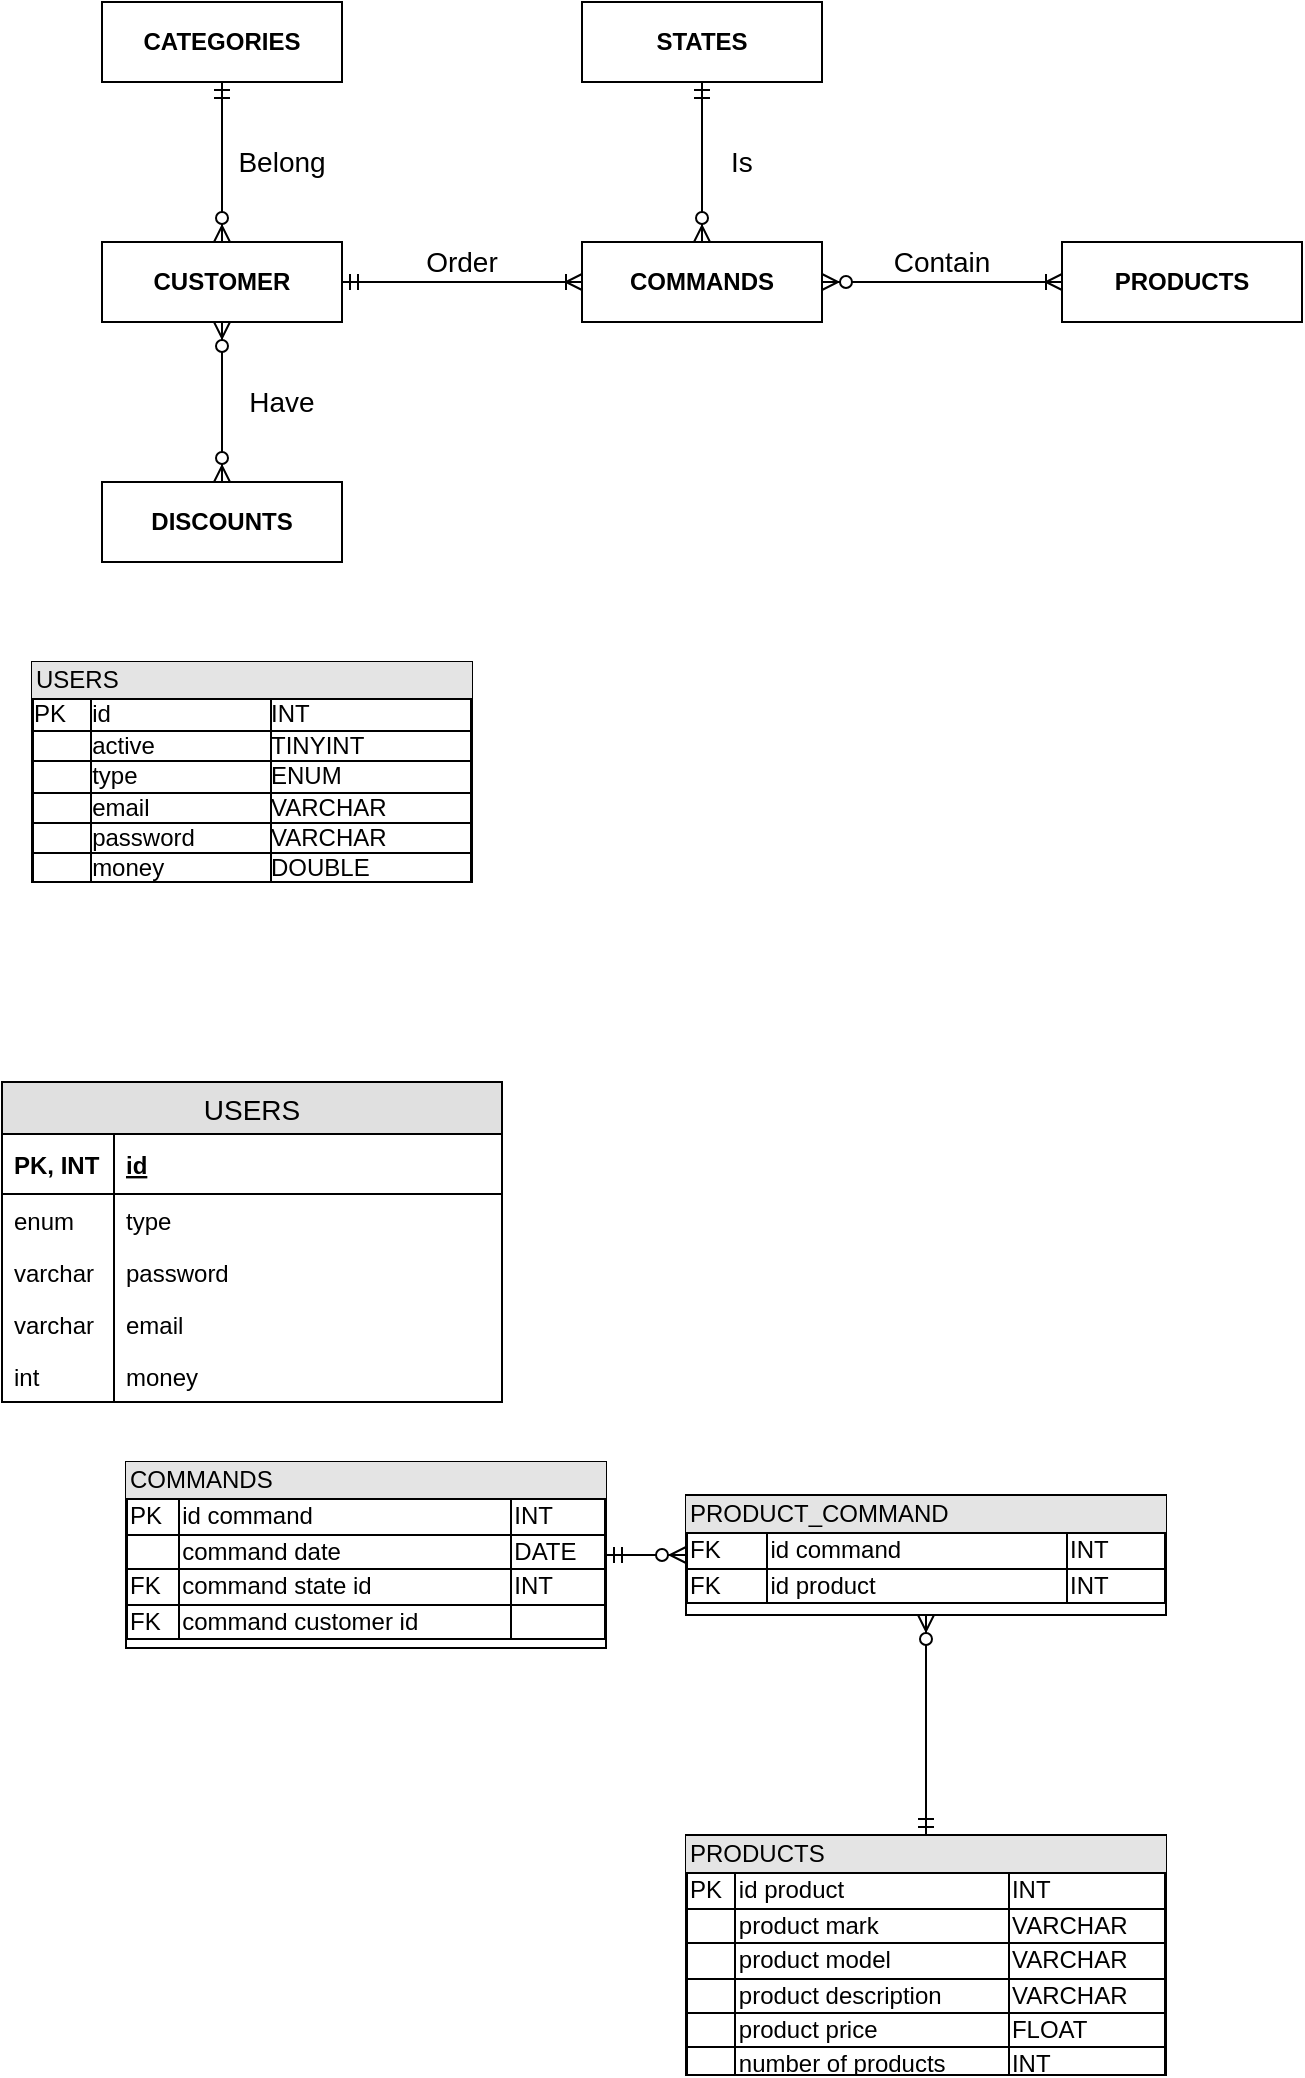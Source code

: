 <mxfile version="12.4.2" type="device" pages="1"><diagram id="ID-jtxy3udIeOUy5Kgvd" name="Page-1"><mxGraphModel dx="784" dy="707" grid="1" gridSize="10" guides="1" tooltips="1" connect="1" arrows="1" fold="1" page="1" pageScale="1" pageWidth="827" pageHeight="1169" math="0" shadow="0"><root><mxCell id="0"/><mxCell id="1" parent="0"/><mxCell id="_JXJdZtrUxrEqzZD8s13-9" value="USERS" style="swimlane;fontStyle=0;childLayout=stackLayout;horizontal=1;startSize=26;fillColor=#e0e0e0;horizontalStack=0;resizeParent=1;resizeParentMax=0;resizeLast=0;collapsible=1;marginBottom=0;swimlaneFillColor=#ffffff;align=center;fontSize=14;" parent="1" vertex="1"><mxGeometry x="90" y="600" width="250" height="160" as="geometry"/></mxCell><mxCell id="_JXJdZtrUxrEqzZD8s13-12" value="id" style="shape=partialRectangle;top=0;left=0;right=0;bottom=1;align=left;verticalAlign=middle;fillColor=none;spacingLeft=60;spacingRight=4;overflow=hidden;rotatable=0;points=[[0,0.5],[1,0.5]];portConstraint=eastwest;dropTarget=0;fontStyle=5;fontSize=12;" parent="_JXJdZtrUxrEqzZD8s13-9" vertex="1"><mxGeometry y="26" width="250" height="30" as="geometry"/></mxCell><mxCell id="_JXJdZtrUxrEqzZD8s13-13" value="PK, INT" style="shape=partialRectangle;fontStyle=1;top=0;left=0;bottom=0;fillColor=none;align=left;verticalAlign=middle;spacingLeft=4;spacingRight=4;overflow=hidden;rotatable=0;points=[];portConstraint=eastwest;part=1;fontSize=12;" parent="_JXJdZtrUxrEqzZD8s13-12" vertex="1" connectable="0"><mxGeometry width="56" height="30" as="geometry"/></mxCell><mxCell id="_JXJdZtrUxrEqzZD8s13-14" value="type" style="shape=partialRectangle;top=0;left=0;right=0;bottom=0;align=left;verticalAlign=top;fillColor=none;spacingLeft=60;spacingRight=4;overflow=hidden;rotatable=0;points=[[0,0.5],[1,0.5]];portConstraint=eastwest;dropTarget=0;fontSize=12;" parent="_JXJdZtrUxrEqzZD8s13-9" vertex="1"><mxGeometry y="56" width="250" height="26" as="geometry"/></mxCell><mxCell id="_JXJdZtrUxrEqzZD8s13-15" value="enum" style="shape=partialRectangle;top=0;left=0;bottom=0;fillColor=none;align=left;verticalAlign=top;spacingLeft=4;spacingRight=4;overflow=hidden;rotatable=0;points=[];portConstraint=eastwest;part=1;fontSize=12;" parent="_JXJdZtrUxrEqzZD8s13-14" vertex="1" connectable="0"><mxGeometry width="56" height="26" as="geometry"/></mxCell><mxCell id="_JXJdZtrUxrEqzZD8s13-43" value="password" style="shape=partialRectangle;top=0;left=0;right=0;bottom=0;align=left;verticalAlign=top;fillColor=none;spacingLeft=60;spacingRight=4;overflow=hidden;rotatable=0;points=[[0,0.5],[1,0.5]];portConstraint=eastwest;dropTarget=0;fontSize=12;" parent="_JXJdZtrUxrEqzZD8s13-9" vertex="1"><mxGeometry y="82" width="250" height="26" as="geometry"/></mxCell><mxCell id="_JXJdZtrUxrEqzZD8s13-44" value="varchar" style="shape=partialRectangle;top=0;left=0;bottom=0;fillColor=none;align=left;verticalAlign=top;spacingLeft=4;spacingRight=4;overflow=hidden;rotatable=0;points=[];portConstraint=eastwest;part=1;fontSize=12;" parent="_JXJdZtrUxrEqzZD8s13-43" vertex="1" connectable="0"><mxGeometry width="56" height="26" as="geometry"/></mxCell><mxCell id="_JXJdZtrUxrEqzZD8s13-45" value="email" style="shape=partialRectangle;top=0;left=0;right=0;bottom=0;align=left;verticalAlign=top;fillColor=none;spacingLeft=60;spacingRight=4;overflow=hidden;rotatable=0;points=[[0,0.5],[1,0.5]];portConstraint=eastwest;dropTarget=0;fontSize=12;" parent="_JXJdZtrUxrEqzZD8s13-9" vertex="1"><mxGeometry y="108" width="250" height="26" as="geometry"/></mxCell><mxCell id="_JXJdZtrUxrEqzZD8s13-46" value="varchar" style="shape=partialRectangle;top=0;left=0;bottom=0;fillColor=none;align=left;verticalAlign=top;spacingLeft=4;spacingRight=4;overflow=hidden;rotatable=0;points=[];portConstraint=eastwest;part=1;fontSize=12;" parent="_JXJdZtrUxrEqzZD8s13-45" vertex="1" connectable="0"><mxGeometry width="56" height="26" as="geometry"/></mxCell><mxCell id="_JXJdZtrUxrEqzZD8s13-47" value="money" style="shape=partialRectangle;top=0;left=0;right=0;bottom=0;align=left;verticalAlign=top;fillColor=none;spacingLeft=60;spacingRight=4;overflow=hidden;rotatable=0;points=[[0,0.5],[1,0.5]];portConstraint=eastwest;dropTarget=0;fontSize=12;" parent="_JXJdZtrUxrEqzZD8s13-9" vertex="1"><mxGeometry y="134" width="250" height="26" as="geometry"/></mxCell><mxCell id="_JXJdZtrUxrEqzZD8s13-48" value="int" style="shape=partialRectangle;top=0;left=0;bottom=0;fillColor=none;align=left;verticalAlign=top;spacingLeft=4;spacingRight=4;overflow=hidden;rotatable=0;points=[];portConstraint=eastwest;part=1;fontSize=12;" parent="_JXJdZtrUxrEqzZD8s13-47" vertex="1" connectable="0"><mxGeometry width="56" height="26" as="geometry"/></mxCell><mxCell id="a1BXvCwBfkuIup8PdiCX-1" value="&lt;font color=&quot;#000000&quot;&gt;CUSTOMER&lt;/font&gt;" style="rounded=0;whiteSpace=wrap;html=1;fillColor=#ffffff;fontStyle=1;strokeColor=#000000;" vertex="1" parent="1"><mxGeometry x="140" y="180" width="120" height="40" as="geometry"/></mxCell><mxCell id="a1BXvCwBfkuIup8PdiCX-2" style="edgeStyle=none;rounded=0;html=1;entryX=1;entryY=0.5;endArrow=ERmandOne;endFill=0;jettySize=auto;orthogonalLoop=1;startArrow=ERoneToMany;startFill=0;exitX=0;exitY=0.5;" edge="1" parent="1" source="a1BXvCwBfkuIup8PdiCX-5" target="a1BXvCwBfkuIup8PdiCX-1"><mxGeometry relative="1" as="geometry"><mxPoint x="310" y="190" as="sourcePoint"/></mxGeometry></mxCell><mxCell id="a1BXvCwBfkuIup8PdiCX-3" value="&lt;font color=&quot;#000000&quot;&gt;PRODUCTS&lt;/font&gt;" style="rounded=0;whiteSpace=wrap;html=1;fillColor=#ffffff;fontStyle=1;strokeColor=#000000;" vertex="1" parent="1"><mxGeometry x="620" y="180" width="120" height="40" as="geometry"/></mxCell><mxCell id="a1BXvCwBfkuIup8PdiCX-4" style="edgeStyle=orthogonalEdgeStyle;rounded=0;html=1;exitX=1;exitY=0.5;entryX=0;entryY=0.5;jettySize=auto;orthogonalLoop=1;startArrow=ERzeroToMany;startFill=1;endArrow=ERoneToMany;endFill=0;" edge="1" parent="1" source="a1BXvCwBfkuIup8PdiCX-5" target="a1BXvCwBfkuIup8PdiCX-3"><mxGeometry relative="1" as="geometry"/></mxCell><mxCell id="a1BXvCwBfkuIup8PdiCX-5" value="&lt;font color=&quot;#000000&quot;&gt;COMMANDS&lt;/font&gt;" style="rounded=0;whiteSpace=wrap;html=1;fillColor=#ffffff;fontStyle=1;strokeColor=#000000;" vertex="1" parent="1"><mxGeometry x="380" y="180" width="120" height="40" as="geometry"/></mxCell><mxCell id="a1BXvCwBfkuIup8PdiCX-6" style="edgeStyle=orthogonalEdgeStyle;rounded=0;html=1;exitX=0.5;exitY=0;entryX=0.5;entryY=1;startArrow=ERzeroToMany;startFill=1;endArrow=ERzeroToMany;endFill=1;jettySize=auto;orthogonalLoop=1;" edge="1" parent="1" source="a1BXvCwBfkuIup8PdiCX-7" target="a1BXvCwBfkuIup8PdiCX-1"><mxGeometry relative="1" as="geometry"/></mxCell><mxCell id="a1BXvCwBfkuIup8PdiCX-7" value="&lt;font color=&quot;#000000&quot;&gt;DISCOUNTS&lt;/font&gt;" style="rounded=0;whiteSpace=wrap;html=1;fillColor=#ffffff;fontStyle=1;strokeColor=#000000;" vertex="1" parent="1"><mxGeometry x="140" y="300" width="120" height="40" as="geometry"/></mxCell><mxCell id="a1BXvCwBfkuIup8PdiCX-8" style="edgeStyle=orthogonalEdgeStyle;rounded=0;html=1;exitX=0.5;exitY=1;entryX=0.5;entryY=0;startArrow=ERmandOne;startFill=0;endArrow=ERzeroToMany;endFill=1;jettySize=auto;orthogonalLoop=1;" edge="1" parent="1" source="a1BXvCwBfkuIup8PdiCX-9" target="a1BXvCwBfkuIup8PdiCX-1"><mxGeometry relative="1" as="geometry"/></mxCell><mxCell id="a1BXvCwBfkuIup8PdiCX-9" value="&lt;font color=&quot;#000000&quot;&gt;CATEGORIES&lt;/font&gt;" style="rounded=0;whiteSpace=wrap;html=1;fillColor=#ffffff;fontStyle=1;strokeColor=#000000;" vertex="1" parent="1"><mxGeometry x="140" y="60" width="120" height="40" as="geometry"/></mxCell><mxCell id="a1BXvCwBfkuIup8PdiCX-10" style="edgeStyle=orthogonalEdgeStyle;rounded=0;html=1;exitX=0.5;exitY=1;entryX=0.5;entryY=0;startArrow=ERmandOne;startFill=0;endArrow=ERzeroToMany;endFill=1;jettySize=auto;orthogonalLoop=1;" edge="1" parent="1" source="a1BXvCwBfkuIup8PdiCX-11" target="a1BXvCwBfkuIup8PdiCX-5"><mxGeometry relative="1" as="geometry"/></mxCell><mxCell id="a1BXvCwBfkuIup8PdiCX-11" value="&lt;font color=&quot;#000000&quot;&gt;STATES&lt;/font&gt;" style="rounded=0;whiteSpace=wrap;html=1;fillColor=#ffffff;fontStyle=1;strokeColor=#000000;" vertex="1" parent="1"><mxGeometry x="380" y="60" width="120" height="40" as="geometry"/></mxCell><mxCell id="a1BXvCwBfkuIup8PdiCX-12" value="Contain" style="text;html=1;strokeColor=none;fillColor=none;align=center;verticalAlign=middle;whiteSpace=wrap;rounded=0;fontSize=14;" vertex="1" parent="1"><mxGeometry x="540" y="180" width="40" height="20" as="geometry"/></mxCell><mxCell id="a1BXvCwBfkuIup8PdiCX-13" value="Is" style="text;html=1;strokeColor=none;fillColor=none;align=center;verticalAlign=middle;whiteSpace=wrap;rounded=0;fontSize=14;" vertex="1" parent="1"><mxGeometry x="440" y="130" width="40" height="20" as="geometry"/></mxCell><mxCell id="a1BXvCwBfkuIup8PdiCX-14" value="Belong" style="text;html=1;strokeColor=none;fillColor=none;align=center;verticalAlign=middle;whiteSpace=wrap;rounded=0;fontSize=14;" vertex="1" parent="1"><mxGeometry x="210" y="130" width="40" height="20" as="geometry"/></mxCell><mxCell id="a1BXvCwBfkuIup8PdiCX-15" value="Order" style="text;html=1;strokeColor=none;fillColor=none;align=center;verticalAlign=middle;whiteSpace=wrap;rounded=0;fontSize=14;" vertex="1" parent="1"><mxGeometry x="300" y="180" width="40" height="20" as="geometry"/></mxCell><mxCell id="a1BXvCwBfkuIup8PdiCX-16" value="Have" style="text;html=1;strokeColor=none;fillColor=none;align=center;verticalAlign=middle;whiteSpace=wrap;rounded=0;fontSize=14;" vertex="1" parent="1"><mxGeometry x="210" y="250" width="40" height="20" as="geometry"/></mxCell><mxCell id="a1BXvCwBfkuIup8PdiCX-17" style="edgeStyle=none;rounded=0;html=1;exitX=0.5;exitY=0;entryX=0.5;entryY=1;startArrow=ERmandOne;startFill=0;endArrow=ERzeroToMany;endFill=1;jettySize=auto;orthogonalLoop=1;" edge="1" parent="1" source="a1BXvCwBfkuIup8PdiCX-18" target="a1BXvCwBfkuIup8PdiCX-22"><mxGeometry relative="1" as="geometry"/></mxCell><mxCell id="a1BXvCwBfkuIup8PdiCX-18" value="&lt;div style=&quot;box-sizing: border-box ; width: 100% ; background: #e4e4e4 ; padding: 2px&quot;&gt;PRODUCTS&lt;/div&gt;&lt;table style=&quot;width: 100% ; font-size: 1em ; border: 1px solid rgb(0 , 0 , 0) ; border-collapse: collapse&quot; cellpadding=&quot;1&quot; cellspacing=&quot;0&quot; border=&quot;1&quot;&gt;&lt;tbody&gt;&lt;tr&gt;&lt;td&gt;PK&lt;/td&gt;&lt;td&gt;id product&lt;/td&gt;&lt;td&gt;INT&lt;/td&gt;&lt;/tr&gt;&lt;tr&gt;&lt;td&gt;&lt;br&gt;&lt;/td&gt;&lt;td&gt;product mark&lt;/td&gt;&lt;td&gt;VARCHAR&lt;/td&gt;&lt;/tr&gt;&lt;tr&gt;&lt;td&gt;&lt;br&gt;&lt;/td&gt;&lt;td&gt;product model&lt;/td&gt;&lt;td&gt;VARCHAR&lt;/td&gt;&lt;/tr&gt;&lt;tr&gt;&lt;td&gt;&lt;br&gt;&lt;/td&gt;&lt;td&gt;product description&lt;/td&gt;&lt;td&gt;VARCHAR&lt;/td&gt;&lt;/tr&gt;&lt;tr&gt;&lt;td&gt;&lt;br&gt;&lt;/td&gt;&lt;td&gt;product price&lt;/td&gt;&lt;td&gt;FLOAT&lt;/td&gt;&lt;/tr&gt;&lt;tr&gt;&lt;td&gt;&lt;br&gt;&lt;/td&gt;&lt;td&gt;number of products&lt;/td&gt;&lt;td&gt;INT&lt;/td&gt;&lt;/tr&gt;&lt;/tbody&gt;&lt;/table&gt;" style="verticalAlign=top;align=left;overflow=fill;html=1;rounded=0;fillColor=#ffffff;comic=0;strokeColor=#000000;" vertex="1" parent="1"><mxGeometry x="432" y="976.5" width="240" height="120" as="geometry"/></mxCell><mxCell id="a1BXvCwBfkuIup8PdiCX-19" style="edgeStyle=none;rounded=0;html=1;exitX=1;exitY=0.5;entryX=0;entryY=0.5;startArrow=ERmandOne;startFill=0;endArrow=ERzeroToMany;endFill=1;jettySize=auto;orthogonalLoop=1;" edge="1" parent="1" source="a1BXvCwBfkuIup8PdiCX-20" target="a1BXvCwBfkuIup8PdiCX-22"><mxGeometry relative="1" as="geometry"/></mxCell><mxCell id="a1BXvCwBfkuIup8PdiCX-20" value="&lt;div style=&quot;box-sizing: border-box ; width: 100% ; background: #e4e4e4 ; padding: 2px&quot;&gt;COMMANDS&lt;/div&gt;&lt;table style=&quot;width: 100% ; font-size: 1em ; border: 1px solid rgb(0 , 0 , 0) ; border-collapse: collapse&quot; cellpadding=&quot;1&quot; cellspacing=&quot;0&quot; border=&quot;1&quot;&gt;&lt;tbody&gt;&lt;tr&gt;&lt;td&gt;PK&lt;/td&gt;&lt;td&gt;id command&lt;/td&gt;&lt;td&gt;INT&lt;/td&gt;&lt;/tr&gt;&lt;tr&gt;&lt;td&gt;&lt;br&gt;&lt;/td&gt;&lt;td&gt;command date&lt;br&gt;&lt;/td&gt;&lt;td&gt;DATE&lt;/td&gt;&lt;/tr&gt;&lt;tr&gt;&lt;td&gt;FK&lt;/td&gt;&lt;td&gt;command state id&lt;br&gt;&lt;/td&gt;&lt;td&gt;INT&lt;/td&gt;&lt;/tr&gt;&lt;tr&gt;&lt;td&gt;FK&lt;/td&gt;&lt;td&gt;command customer id&lt;/td&gt;&lt;td&gt;&lt;br&gt;&lt;/td&gt;&lt;/tr&gt;&lt;/tbody&gt;&lt;/table&gt;" style="verticalAlign=top;align=left;overflow=fill;html=1;rounded=0;fillColor=#ffffff;comic=0;strokeColor=#000000;" vertex="1" parent="1"><mxGeometry x="152" y="790" width="240" height="93" as="geometry"/></mxCell><mxCell id="a1BXvCwBfkuIup8PdiCX-21" value="&lt;div style=&quot;box-sizing: border-box ; width: 100% ; background: rgb(228 , 228 , 228) ; padding: 2px ; line-height: 120%&quot;&gt;USERS&lt;/div&gt;&lt;table style=&quot;width: 100% ; font-size: 1em ; border: 1px solid rgb(0 , 0 , 0) ; border-collapse: collapse&quot; cellpadding=&quot;0&quot; cellspacing=&quot;0&quot; border=&quot;1&quot;&gt;&lt;tbody&gt;&lt;tr&gt;&lt;td&gt;PK&lt;/td&gt;&lt;td&gt;id&lt;/td&gt;&lt;td&gt;INT&lt;/td&gt;&lt;/tr&gt;&lt;tr&gt;&lt;td&gt;&lt;br&gt;&lt;/td&gt;&lt;td&gt;active&lt;/td&gt;&lt;td&gt;TINYINT&lt;/td&gt;&lt;/tr&gt;&lt;tr&gt;&lt;td&gt;&lt;br&gt;&lt;/td&gt;&lt;td&gt;type&lt;/td&gt;&lt;td&gt;ENUM&lt;/td&gt;&lt;/tr&gt;&lt;tr&gt;&lt;td&gt;&lt;br&gt;&lt;/td&gt;&lt;td&gt;email&lt;/td&gt;&lt;td&gt;VARCHAR&lt;/td&gt;&lt;/tr&gt;&lt;tr&gt;&lt;td&gt;&lt;br&gt;&lt;/td&gt;&lt;td&gt;password&lt;/td&gt;&lt;td&gt;VARCHAR&lt;/td&gt;&lt;/tr&gt;&lt;tr&gt;&lt;td&gt;&lt;br&gt;&lt;/td&gt;&lt;td&gt;money&lt;/td&gt;&lt;td&gt;DOUBLE&lt;/td&gt;&lt;/tr&gt;&lt;/tbody&gt;&lt;/table&gt;" style="verticalAlign=top;align=left;overflow=fill;html=1;rounded=0;fillColor=#ffffff;comic=0;strokeColor=#000000;horizontal=1;fontFamily=Helvetica;spacing=0;" vertex="1" parent="1"><mxGeometry x="105" y="390" width="220" height="110" as="geometry"/></mxCell><mxCell id="a1BXvCwBfkuIup8PdiCX-22" value="&lt;div style=&quot;box-sizing: border-box ; width: 100% ; background: #e4e4e4 ; padding: 2px&quot;&gt;PRODUCT_COMMAND&lt;/div&gt;&lt;table style=&quot;width: 100% ; font-size: 1em ; border: 1px solid rgb(0 , 0 , 0) ; border-collapse: collapse&quot; cellpadding=&quot;1&quot; cellspacing=&quot;0&quot; border=&quot;1&quot;&gt;&lt;tbody&gt;&lt;tr&gt;&lt;td&gt;FK&lt;/td&gt;&lt;td&gt;id command&lt;/td&gt;&lt;td&gt;INT&lt;/td&gt;&lt;/tr&gt;&lt;tr&gt;&lt;td&gt;FK&lt;/td&gt;&lt;td&gt;id product&lt;/td&gt;&lt;td&gt;INT&lt;/td&gt;&lt;/tr&gt;&lt;/tbody&gt;&lt;/table&gt;" style="verticalAlign=top;align=left;overflow=fill;html=1;rounded=0;fillColor=#ffffff;comic=0;strokeColor=#000000;" vertex="1" parent="1"><mxGeometry x="432" y="806.5" width="240" height="60" as="geometry"/></mxCell></root></mxGraphModel></diagram></mxfile>